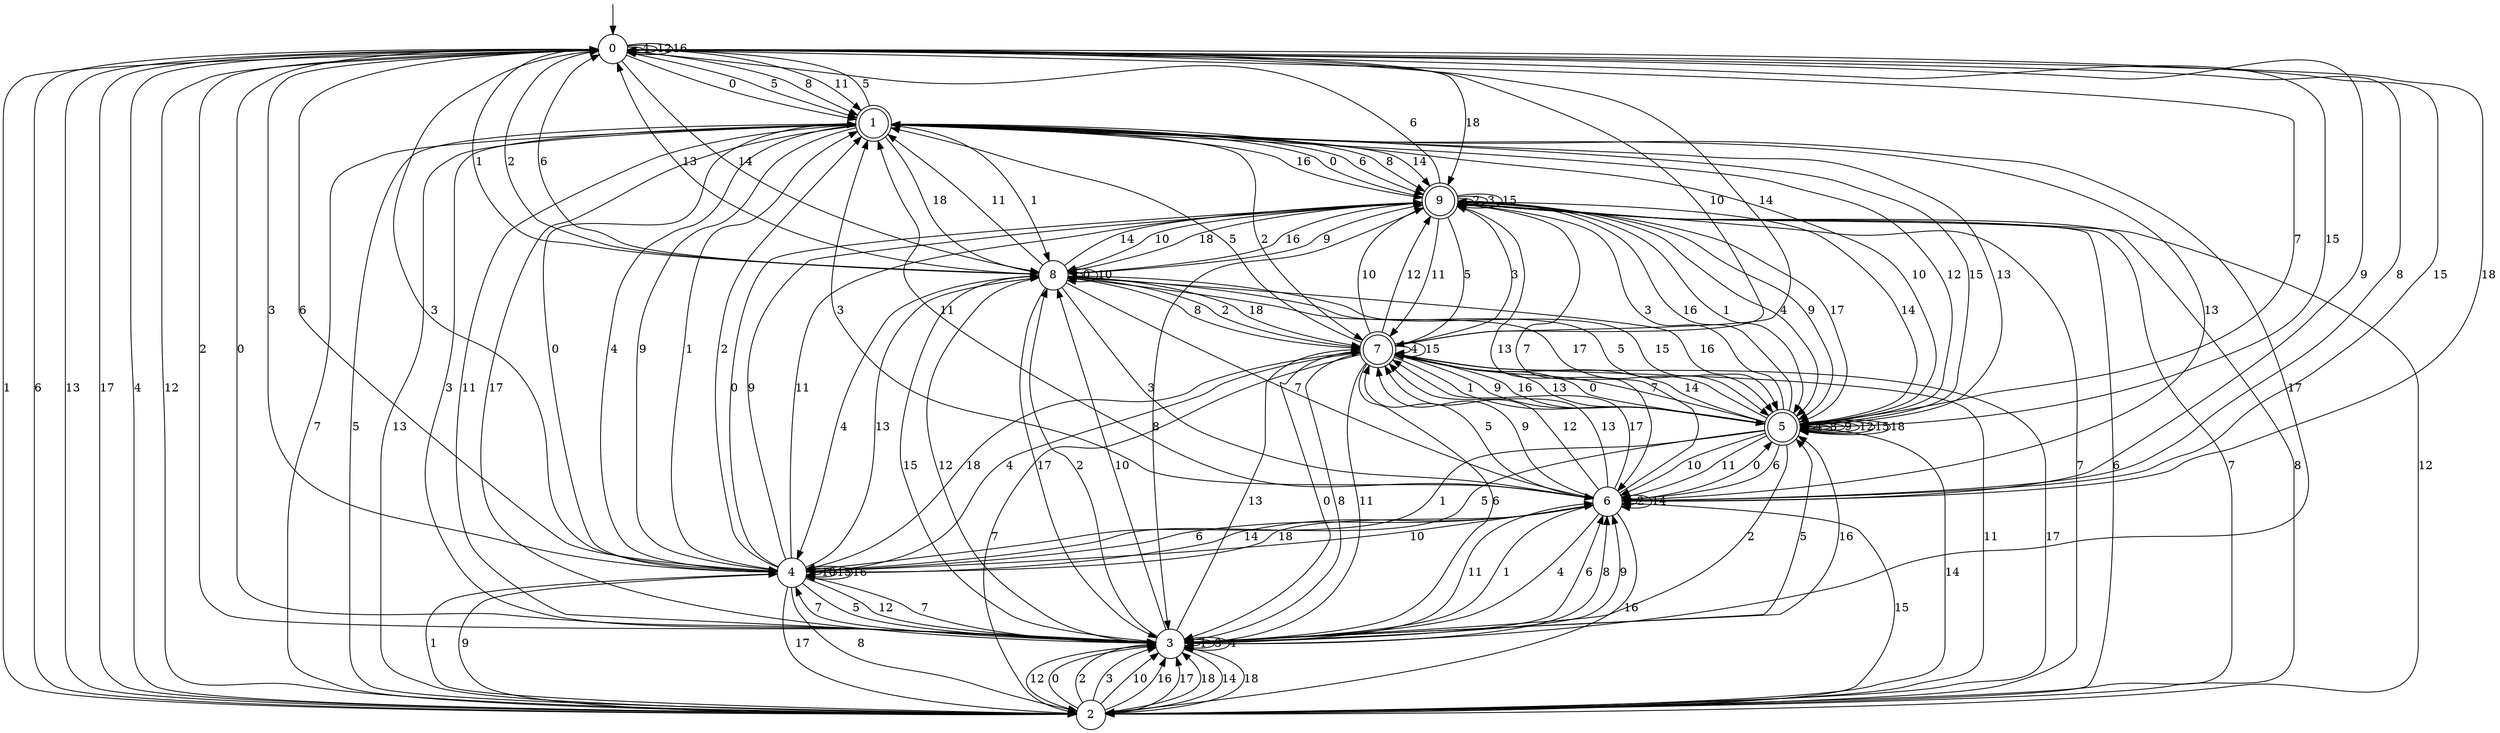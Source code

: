 digraph g {

	s0 [shape="circle" label="0"];
	s1 [shape="doublecircle" label="1"];
	s2 [shape="circle" label="2"];
	s3 [shape="circle" label="3"];
	s4 [shape="circle" label="4"];
	s5 [shape="doublecircle" label="5"];
	s6 [shape="circle" label="6"];
	s7 [shape="doublecircle" label="7"];
	s8 [shape="circle" label="8"];
	s9 [shape="doublecircle" label="9"];
	s0 -> s1 [label="0"];
	s0 -> s2 [label="1"];
	s0 -> s3 [label="2"];
	s0 -> s4 [label="3"];
	s0 -> s0 [label="4"];
	s0 -> s1 [label="5"];
	s0 -> s2 [label="6"];
	s0 -> s5 [label="7"];
	s0 -> s1 [label="8"];
	s0 -> s6 [label="9"];
	s0 -> s7 [label="10"];
	s0 -> s1 [label="11"];
	s0 -> s0 [label="12"];
	s0 -> s2 [label="13"];
	s0 -> s8 [label="14"];
	s0 -> s5 [label="15"];
	s0 -> s0 [label="16"];
	s0 -> s2 [label="17"];
	s0 -> s9 [label="18"];
	s1 -> s4 [label="0"];
	s1 -> s8 [label="1"];
	s1 -> s7 [label="2"];
	s1 -> s3 [label="3"];
	s1 -> s4 [label="4"];
	s1 -> s0 [label="5"];
	s1 -> s9 [label="6"];
	s1 -> s2 [label="7"];
	s1 -> s9 [label="8"];
	s1 -> s4 [label="9"];
	s1 -> s5 [label="10"];
	s1 -> s3 [label="11"];
	s1 -> s5 [label="12"];
	s1 -> s6 [label="13"];
	s1 -> s9 [label="14"];
	s1 -> s5 [label="15"];
	s1 -> s9 [label="16"];
	s1 -> s3 [label="17"];
	s1 -> s8 [label="18"];
	s2 -> s3 [label="0"];
	s2 -> s4 [label="1"];
	s2 -> s3 [label="2"];
	s2 -> s3 [label="3"];
	s2 -> s0 [label="4"];
	s2 -> s1 [label="5"];
	s2 -> s9 [label="6"];
	s2 -> s9 [label="7"];
	s2 -> s9 [label="8"];
	s2 -> s4 [label="9"];
	s2 -> s3 [label="10"];
	s2 -> s7 [label="11"];
	s2 -> s0 [label="12"];
	s2 -> s1 [label="13"];
	s2 -> s5 [label="14"];
	s2 -> s6 [label="15"];
	s2 -> s3 [label="16"];
	s2 -> s3 [label="17"];
	s2 -> s3 [label="18"];
	s3 -> s0 [label="0"];
	s3 -> s3 [label="1"];
	s3 -> s8 [label="2"];
	s3 -> s3 [label="3"];
	s3 -> s3 [label="4"];
	s3 -> s5 [label="5"];
	s3 -> s6 [label="6"];
	s3 -> s4 [label="7"];
	s3 -> s6 [label="8"];
	s3 -> s6 [label="9"];
	s3 -> s8 [label="10"];
	s3 -> s6 [label="11"];
	s3 -> s2 [label="12"];
	s3 -> s7 [label="13"];
	s3 -> s2 [label="14"];
	s3 -> s8 [label="15"];
	s3 -> s5 [label="16"];
	s3 -> s1 [label="17"];
	s3 -> s2 [label="18"];
	s4 -> s9 [label="0"];
	s4 -> s1 [label="1"];
	s4 -> s1 [label="2"];
	s4 -> s0 [label="3"];
	s4 -> s7 [label="4"];
	s4 -> s3 [label="5"];
	s4 -> s0 [label="6"];
	s4 -> s3 [label="7"];
	s4 -> s2 [label="8"];
	s4 -> s9 [label="9"];
	s4 -> s4 [label="10"];
	s4 -> s9 [label="11"];
	s4 -> s3 [label="12"];
	s4 -> s8 [label="13"];
	s4 -> s6 [label="14"];
	s4 -> s4 [label="15"];
	s4 -> s4 [label="16"];
	s4 -> s2 [label="17"];
	s4 -> s6 [label="18"];
	s5 -> s7 [label="0"];
	s5 -> s4 [label="1"];
	s5 -> s3 [label="2"];
	s5 -> s9 [label="3"];
	s5 -> s5 [label="4"];
	s5 -> s4 [label="5"];
	s5 -> s6 [label="6"];
	s5 -> s7 [label="7"];
	s5 -> s5 [label="8"];
	s5 -> s5 [label="9"];
	s5 -> s6 [label="10"];
	s5 -> s6 [label="11"];
	s5 -> s5 [label="12"];
	s5 -> s1 [label="13"];
	s5 -> s7 [label="14"];
	s5 -> s5 [label="15"];
	s5 -> s9 [label="16"];
	s5 -> s8 [label="17"];
	s5 -> s5 [label="18"];
	s6 -> s5 [label="0"];
	s6 -> s3 [label="1"];
	s6 -> s6 [label="2"];
	s6 -> s1 [label="3"];
	s6 -> s3 [label="4"];
	s6 -> s7 [label="5"];
	s6 -> s4 [label="6"];
	s6 -> s9 [label="7"];
	s6 -> s0 [label="8"];
	s6 -> s7 [label="9"];
	s6 -> s4 [label="10"];
	s6 -> s1 [label="11"];
	s6 -> s7 [label="12"];
	s6 -> s7 [label="13"];
	s6 -> s6 [label="14"];
	s6 -> s0 [label="15"];
	s6 -> s2 [label="16"];
	s6 -> s7 [label="17"];
	s6 -> s0 [label="18"];
	s7 -> s3 [label="0"];
	s7 -> s5 [label="1"];
	s7 -> s8 [label="2"];
	s7 -> s9 [label="3"];
	s7 -> s7 [label="4"];
	s7 -> s1 [label="5"];
	s7 -> s3 [label="6"];
	s7 -> s2 [label="7"];
	s7 -> s3 [label="8"];
	s7 -> s5 [label="9"];
	s7 -> s9 [label="10"];
	s7 -> s3 [label="11"];
	s7 -> s9 [label="12"];
	s7 -> s5 [label="13"];
	s7 -> s0 [label="14"];
	s7 -> s7 [label="15"];
	s7 -> s5 [label="16"];
	s7 -> s2 [label="17"];
	s7 -> s4 [label="18"];
	s8 -> s8 [label="0"];
	s8 -> s0 [label="1"];
	s8 -> s0 [label="2"];
	s8 -> s6 [label="3"];
	s8 -> s4 [label="4"];
	s8 -> s5 [label="5"];
	s8 -> s0 [label="6"];
	s8 -> s6 [label="7"];
	s8 -> s7 [label="8"];
	s8 -> s9 [label="9"];
	s8 -> s8 [label="10"];
	s8 -> s1 [label="11"];
	s8 -> s3 [label="12"];
	s8 -> s0 [label="13"];
	s8 -> s9 [label="14"];
	s8 -> s5 [label="15"];
	s8 -> s5 [label="16"];
	s8 -> s3 [label="17"];
	s8 -> s7 [label="18"];
	s9 -> s1 [label="0"];
	s9 -> s5 [label="1"];
	s9 -> s9 [label="2"];
	s9 -> s9 [label="3"];
	s9 -> s5 [label="4"];
	s9 -> s7 [label="5"];
	s9 -> s0 [label="6"];
	s9 -> s2 [label="7"];
	s9 -> s3 [label="8"];
	s9 -> s5 [label="9"];
	s9 -> s8 [label="10"];
	s9 -> s7 [label="11"];
	s9 -> s2 [label="12"];
	s9 -> s6 [label="13"];
	s9 -> s5 [label="14"];
	s9 -> s9 [label="15"];
	s9 -> s8 [label="16"];
	s9 -> s5 [label="17"];
	s9 -> s8 [label="18"];

__start0 [label="" shape="none" width="0" height="0"];
__start0 -> s0;

}
